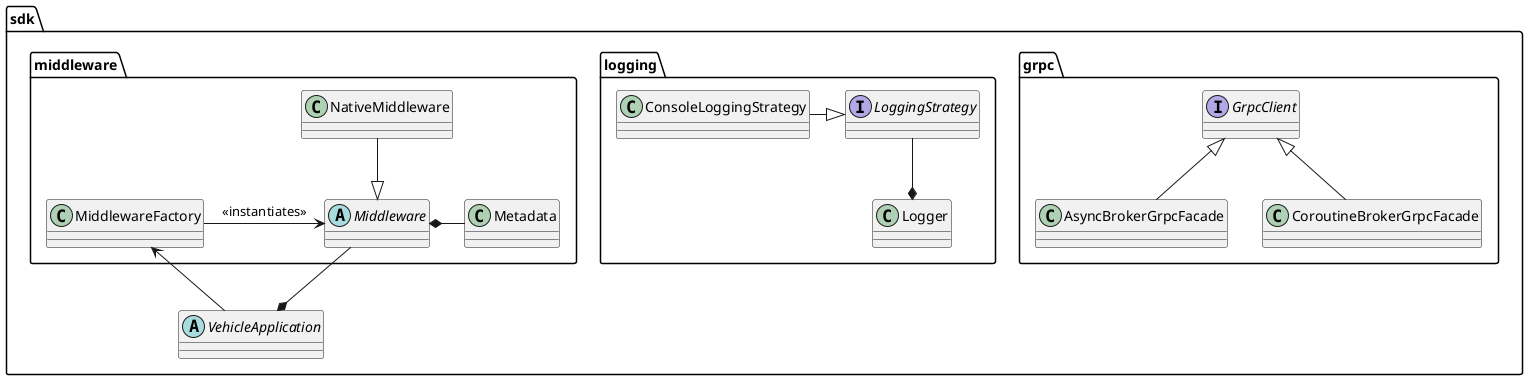 @startuml
'https://plantuml.com/class-diagram


package sdk {
    package grpc {
        interface GrpcClient
        class AsyncBrokerGrpcFacade
        class CoroutineBrokerGrpcFacade

        AsyncBrokerGrpcFacade -up-|> GrpcClient
        CoroutineBrokerGrpcFacade -up-|> GrpcClient
    }

    package logging {
        class Logger
        interface LoggingStrategy
        class ConsoleLoggingStrategy

        LoggingStrategy --* Logger
        ConsoleLoggingStrategy -|> LoggingStrategy
    }

    package middleware {
        abstract class Middleware
        class NativeMiddleware
        class MiddlewareFactory
        class Metadata

        MiddlewareFactory -right-> Middleware: <<instantiates>>
        NativeMiddleware -down-|> Middleware
        Middleware *- Metadata
    }

    abstract class VehicleApplication

    Middleware -down-* VehicleApplication
    VehicleApplication --> MiddlewareFactory
}

@enduml



